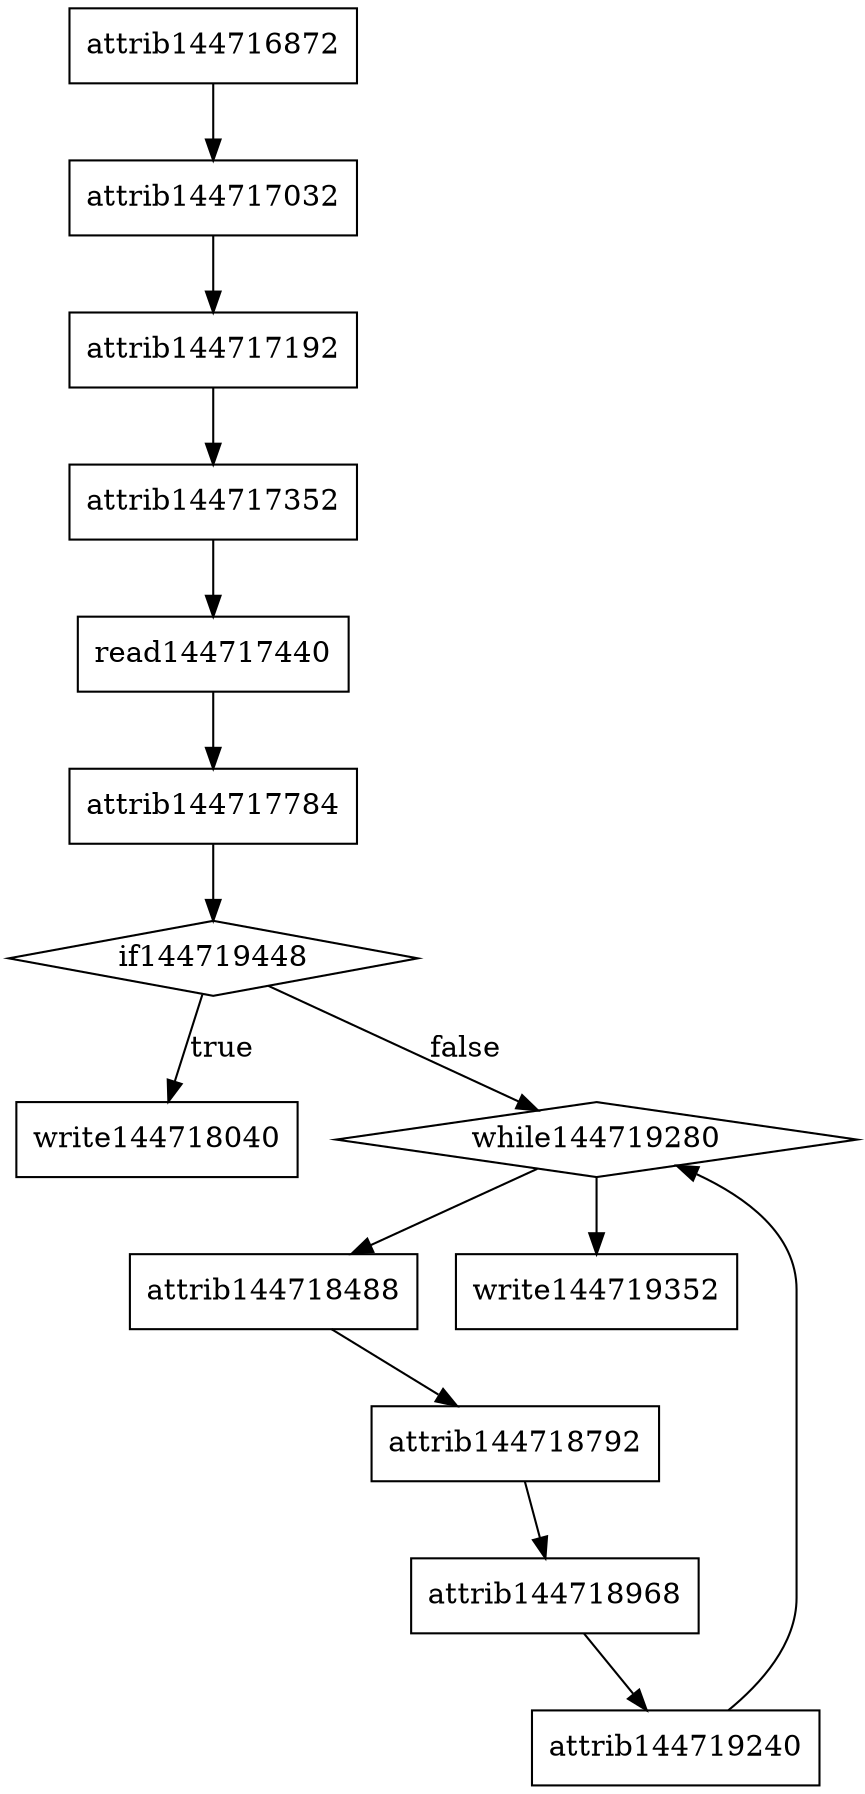 digraph program {
node [shape=box];
attrib144716872 -> attrib144717032;
attrib144717032 -> attrib144717192;
attrib144717192 -> attrib144717352;
attrib144717352 -> read144717440;
read144717440 -> attrib144717784;
attrib144717784 -> if144719448;
if144719448 -> write144718040 [label ="true"];
write144718040;
if144719448 -> while144719280 [label ="false"];
while144719280 -> attrib144718488;
attrib144718488 -> attrib144718792;
attrib144718792 -> attrib144718968;
attrib144718968 -> attrib144719240;
attrib144719240 -> while144719280;
while144719280 -> write144719352;
write144719352;
if144719448 [shape=diamond];while144719280 [shape=diamond];}
